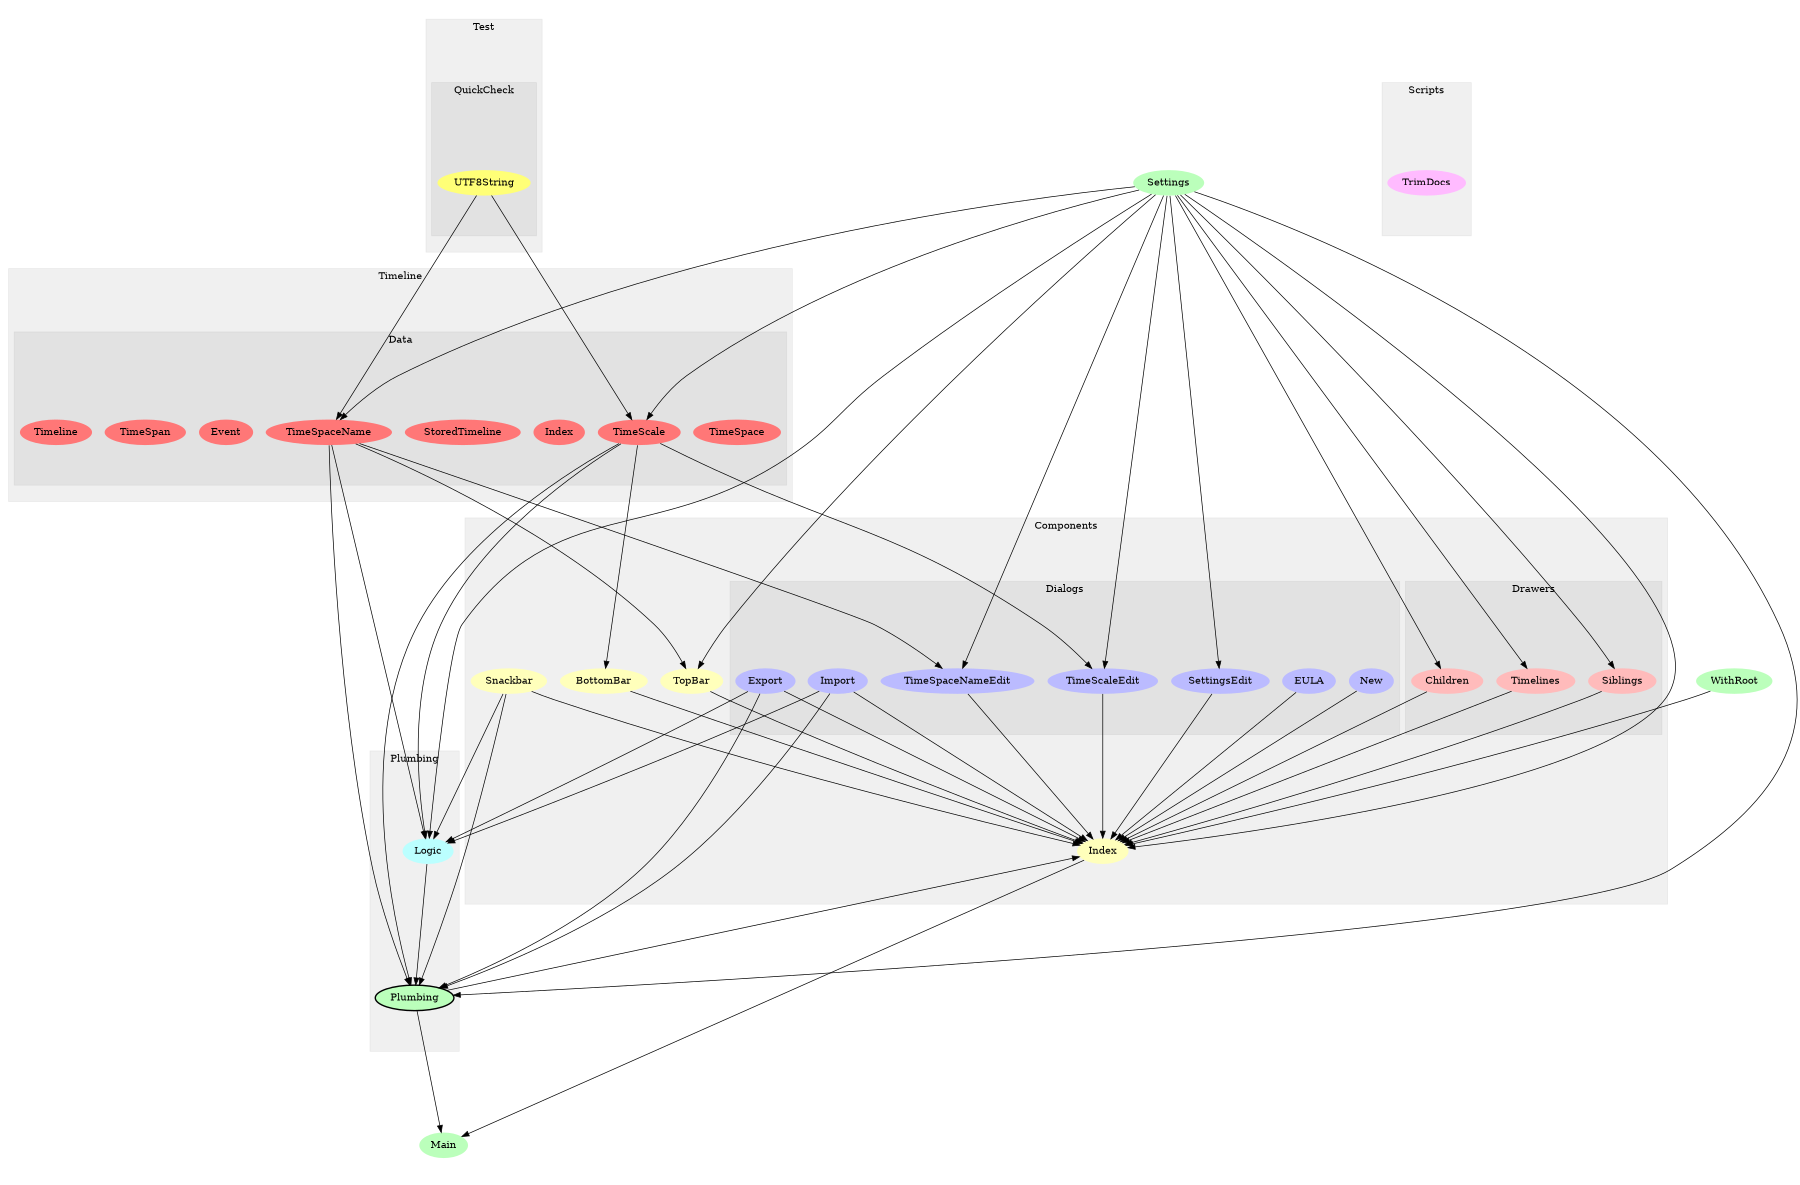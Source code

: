 digraph Modules {
size="12,8";
ratio="fill";
u14[label="Settings",style="filled",fillcolor="#bbffbb",penwidth="0"];
u17[label="Main",style="filled",fillcolor="#bbffbb",penwidth="0"];
u27[label="WithRoot",style="filled",fillcolor="#bbffbb",penwidth="0"];
subgraph cluster_0 {
label="Components";
color="#0000000F";
style="filled";
u0[label="BottomBar",style="filled",fillcolor="#ffffbb",penwidth="0"];
u8[label="TopBar",style="filled",fillcolor="#ffffbb",penwidth="0"];
u9[label="Index",style="filled",fillcolor="#ffffbb",penwidth="0"];
u10[label="Snackbar",style="filled",fillcolor="#ffffbb",penwidth="0"];
subgraph cluster_1 {
label="Dialogs";
color="#0000000F";
style="filled";
u1[label="EULA",style="filled",fillcolor="#bbbbff",penwidth="0"];
u2[label="Import",style="filled",fillcolor="#bbbbff",penwidth="0"];
u3[label="SettingsEdit",style="filled",fillcolor="#bbbbff",penwidth="0"];
u4[label="TimeScaleEdit",style="filled",fillcolor="#bbbbff",penwidth="0"];
u5[label="TimeSpaceNameEdit",style="filled",fillcolor="#bbbbff",penwidth="0"];
u6[label="Export",style="filled",fillcolor="#bbbbff",penwidth="0"];
u7[label="New",style="filled",fillcolor="#bbbbff",penwidth="0"];

}
subgraph cluster_2 {
label="Drawers";
color="#0000000F";
style="filled";
u11[label="Siblings",style="filled",fillcolor="#ffbbbb",penwidth="0"];
u12[label="Children",style="filled",fillcolor="#ffbbbb",penwidth="0"];
u13[label="Timelines",style="filled",fillcolor="#ffbbbb",penwidth="0"];

}

}
subgraph cluster_3 {
label="Plumbing";
color="#0000000F";
style="filled";
u15[label="Plumbing",style="filled,bold",fillcolor="#bbffbb"];
u26[label="Logic",style="filled",fillcolor="#bbffff",penwidth="0"];

}
subgraph cluster_4 {
label="Scripts";
color="#0000000F";
style="filled";
u28[label="TrimDocs",style="filled",fillcolor="#ffbbff",penwidth="0"];

}
subgraph cluster_5 {
label="Test";
color="#0000000F";
style="filled";
subgraph cluster_6 {
label="QuickCheck";
color="#0000000F";
style="filled";
u16[label="UTF8String",style="filled",fillcolor="#ffff77",penwidth="0"];

}

}
subgraph cluster_7 {
label="Timeline";
color="#0000000F";
style="filled";
subgraph cluster_8 {
label="Data";
color="#0000000F";
style="filled";
u18[label="TimeSpace",style="filled",fillcolor="#ff7777",penwidth="0"];
u19[label="TimeScale",style="filled",fillcolor="#ff7777",penwidth="0"];
u20[label="Index",style="filled",fillcolor="#ff7777",penwidth="0"];
u21[label="StoredTimeline",style="filled",fillcolor="#ff7777",penwidth="0"];
u22[label="TimeSpaceName",style="filled",fillcolor="#ff7777",penwidth="0"];
u23[label="Event",style="filled",fillcolor="#ff7777",penwidth="0"];
u24[label="TimeSpan",style="filled",fillcolor="#ff7777",penwidth="0"];
u25[label="Timeline",style="filled",fillcolor="#ff7777",penwidth="0"];

}

}
u19 -> u0;
u14 -> u3;
u14 -> u4;
u19 -> u4;
u14 -> u5;
u22 -> u5;
u14 -> u8;
u22 -> u8;
u0 -> u9;
u1 -> u9;
u2 -> u9;
u3 -> u9;
u4 -> u9;
u5 -> u9;
u6 -> u9;
u7 -> u9;
u8 -> u9;
u10 -> u9;
u11 -> u9;
u12 -> u9;
u13 -> u9;
u14 -> u9;
u15 -> u9;
u27 -> u9;
u14 -> u11;
u14 -> u12;
u14 -> u13;
u2 -> u15;
u6 -> u15;
u10 -> u15;
u14 -> u15;
u19 -> u15;
u22 -> u15;
u26 -> u15;
u9 -> u17;
u15 -> u17;
u14 -> u19;
u16 -> u19;
u14 -> u22;
u16 -> u22;
u2 -> u26;
u6 -> u26;
u10 -> u26;
u14 -> u26;
u19 -> u26;
u22 -> u26;

}
